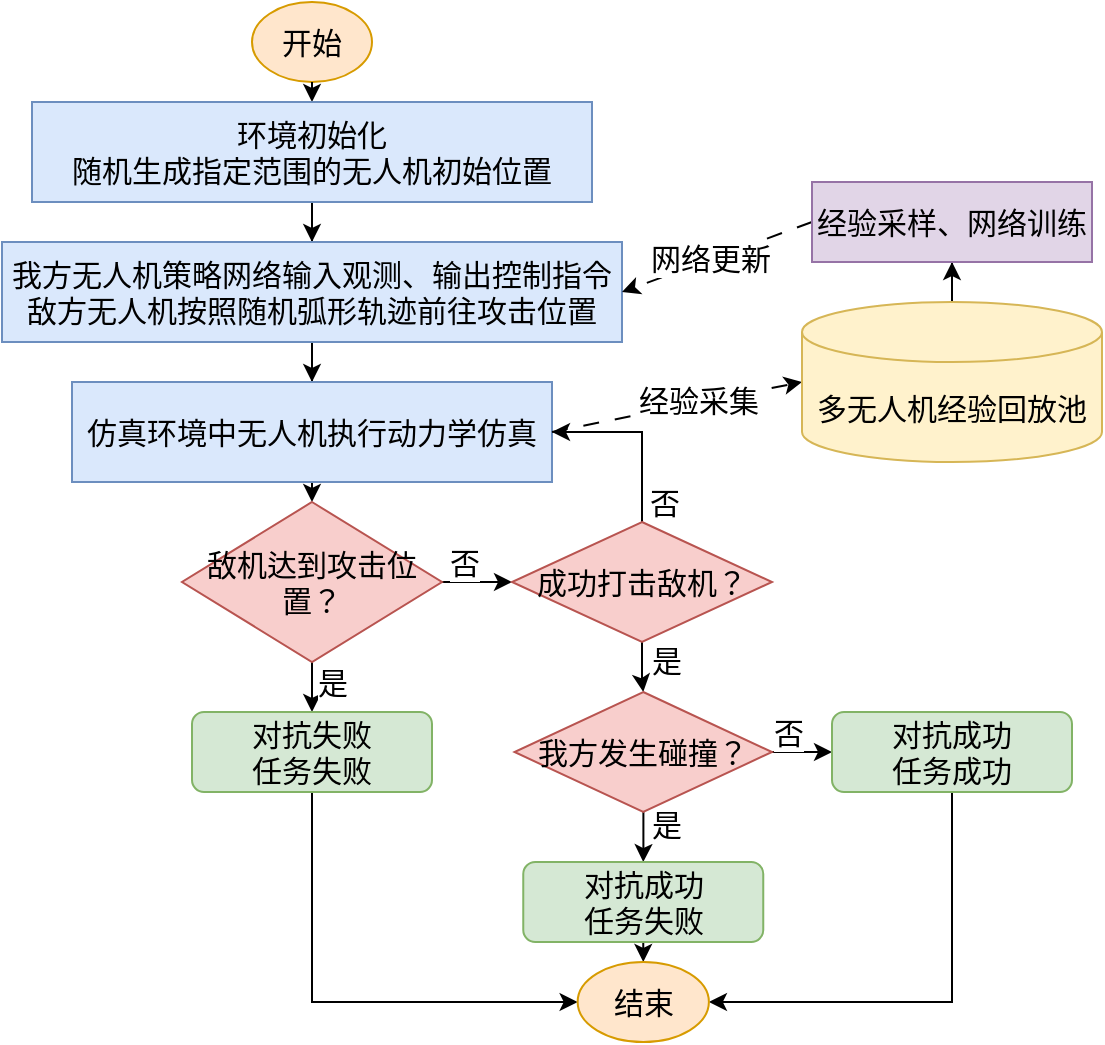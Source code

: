 <mxfile version="24.8.3">
  <diagram name="第 1 页" id="HbvuxJpexQXpHqL3rPaI">
    <mxGraphModel dx="1188" dy="651" grid="1" gridSize="10" guides="1" tooltips="1" connect="1" arrows="1" fold="1" page="1" pageScale="1" pageWidth="827" pageHeight="1169" math="0" shadow="0">
      <root>
        <mxCell id="0" />
        <mxCell id="1" parent="0" />
        <mxCell id="FGRro3DLB332El5FIr0W-1" value="开始" style="ellipse;whiteSpace=wrap;html=1;fillColor=#ffe6cc;strokeColor=#d79b00;fontSize=15;" parent="1" vertex="1">
          <mxGeometry x="180" y="190" width="60" height="40" as="geometry" />
        </mxCell>
        <mxCell id="FGRro3DLB332El5FIr0W-2" style="edgeStyle=orthogonalEdgeStyle;rounded=0;orthogonalLoop=1;jettySize=auto;html=1;exitX=0.5;exitY=1;exitDx=0;exitDy=0;entryX=0.5;entryY=0;entryDx=0;entryDy=0;fontSize=15;" parent="1" source="FGRro3DLB332El5FIr0W-1" target="FGRro3DLB332El5FIr0W-4" edge="1">
          <mxGeometry relative="1" as="geometry">
            <mxPoint x="210" y="160" as="sourcePoint" />
          </mxGeometry>
        </mxCell>
        <mxCell id="FGRro3DLB332El5FIr0W-3" style="edgeStyle=orthogonalEdgeStyle;rounded=0;orthogonalLoop=1;jettySize=auto;html=1;entryX=0.5;entryY=0;entryDx=0;entryDy=0;fontSize=15;" parent="1" source="FGRro3DLB332El5FIr0W-4" target="FGRro3DLB332El5FIr0W-6" edge="1">
          <mxGeometry relative="1" as="geometry" />
        </mxCell>
        <mxCell id="FGRro3DLB332El5FIr0W-4" value="环境初始化&lt;div style=&quot;font-size: 15px;&quot;&gt;随机生成指定范围的无人机初始位置&lt;/div&gt;" style="rounded=0;whiteSpace=wrap;html=1;fillColor=#dae8fc;strokeColor=#6c8ebf;fontSize=15;" parent="1" vertex="1">
          <mxGeometry x="70" y="240" width="280" height="50" as="geometry" />
        </mxCell>
        <mxCell id="FGRro3DLB332El5FIr0W-5" style="edgeStyle=orthogonalEdgeStyle;rounded=0;orthogonalLoop=1;jettySize=auto;html=1;entryX=0.5;entryY=0;entryDx=0;entryDy=0;fontSize=15;" parent="1" source="FGRro3DLB332El5FIr0W-6" target="FGRro3DLB332El5FIr0W-8" edge="1">
          <mxGeometry relative="1" as="geometry" />
        </mxCell>
        <mxCell id="FGRro3DLB332El5FIr0W-6" value="我方无人机策略网络输入观测、输出控制指令&lt;div style=&quot;font-size: 15px;&quot;&gt;&lt;/div&gt;&lt;div style=&quot;font-size: 15px;&quot;&gt;敌方无人机按照随机弧形轨迹前往攻击位置&lt;/div&gt;" style="rounded=0;whiteSpace=wrap;html=1;fillColor=#dae8fc;strokeColor=#6c8ebf;fontSize=15;" parent="1" vertex="1">
          <mxGeometry x="55" y="310" width="310" height="50" as="geometry" />
        </mxCell>
        <mxCell id="FGRro3DLB332El5FIr0W-7" style="edgeStyle=orthogonalEdgeStyle;rounded=0;orthogonalLoop=1;jettySize=auto;html=1;exitX=0.5;exitY=1;exitDx=0;exitDy=0;entryX=0.5;entryY=0;entryDx=0;entryDy=0;fontSize=15;" parent="1" source="FGRro3DLB332El5FIr0W-8" target="FGRro3DLB332El5FIr0W-13" edge="1">
          <mxGeometry relative="1" as="geometry" />
        </mxCell>
        <mxCell id="FGRro3DLB332El5FIr0W-8" value="仿真环境中无人机执行动力学仿真" style="rounded=0;whiteSpace=wrap;html=1;fillColor=#dae8fc;strokeColor=#6c8ebf;fontSize=15;" parent="1" vertex="1">
          <mxGeometry x="90" y="380" width="240" height="50" as="geometry" />
        </mxCell>
        <mxCell id="FGRro3DLB332El5FIr0W-9" style="edgeStyle=orthogonalEdgeStyle;rounded=0;orthogonalLoop=1;jettySize=auto;html=1;exitX=1;exitY=0.5;exitDx=0;exitDy=0;entryX=0;entryY=0.5;entryDx=0;entryDy=0;fontSize=15;" parent="1" source="FGRro3DLB332El5FIr0W-13" target="FGRro3DLB332El5FIr0W-18" edge="1">
          <mxGeometry relative="1" as="geometry">
            <mxPoint x="330" y="490.286" as="targetPoint" />
          </mxGeometry>
        </mxCell>
        <mxCell id="FGRro3DLB332El5FIr0W-10" value="否" style="edgeLabel;html=1;align=center;verticalAlign=middle;resizable=0;points=[];fontSize=15;" parent="FGRro3DLB332El5FIr0W-9" vertex="1" connectable="0">
          <mxGeometry x="-0.105" y="-2" relative="1" as="geometry">
            <mxPoint x="-5" y="-12" as="offset" />
          </mxGeometry>
        </mxCell>
        <mxCell id="FGRro3DLB332El5FIr0W-11" style="edgeStyle=orthogonalEdgeStyle;rounded=0;orthogonalLoop=1;jettySize=auto;html=1;exitX=0.5;exitY=1;exitDx=0;exitDy=0;entryX=0.5;entryY=0;entryDx=0;entryDy=0;fontSize=15;" parent="1" source="FGRro3DLB332El5FIr0W-13" target="FGRro3DLB332El5FIr0W-25" edge="1">
          <mxGeometry relative="1" as="geometry">
            <mxPoint x="210" y="570" as="targetPoint" />
          </mxGeometry>
        </mxCell>
        <mxCell id="FGRro3DLB332El5FIr0W-12" value="是" style="edgeLabel;html=1;align=center;verticalAlign=middle;resizable=0;points=[];fontSize=15;" parent="FGRro3DLB332El5FIr0W-11" vertex="1" connectable="0">
          <mxGeometry x="-0.186" relative="1" as="geometry">
            <mxPoint x="10" as="offset" />
          </mxGeometry>
        </mxCell>
        <mxCell id="FGRro3DLB332El5FIr0W-13" value="敌机达到攻击位置？" style="rhombus;whiteSpace=wrap;html=1;fillColor=#f8cecc;strokeColor=#b85450;fontSize=15;" parent="1" vertex="1">
          <mxGeometry x="145" y="440" width="130" height="80" as="geometry" />
        </mxCell>
        <mxCell id="FGRro3DLB332El5FIr0W-14" style="edgeStyle=orthogonalEdgeStyle;rounded=0;orthogonalLoop=1;jettySize=auto;html=1;exitX=0.5;exitY=0;exitDx=0;exitDy=0;entryX=1;entryY=0.5;entryDx=0;entryDy=0;fontSize=15;" parent="1" source="FGRro3DLB332El5FIr0W-18" target="FGRro3DLB332El5FIr0W-8" edge="1">
          <mxGeometry relative="1" as="geometry" />
        </mxCell>
        <mxCell id="FGRro3DLB332El5FIr0W-15" value="否" style="edgeLabel;html=1;align=center;verticalAlign=middle;resizable=0;points=[];fontSize=15;" parent="FGRro3DLB332El5FIr0W-14" vertex="1" connectable="0">
          <mxGeometry x="-0.419" y="1" relative="1" as="geometry">
            <mxPoint x="12" y="16" as="offset" />
          </mxGeometry>
        </mxCell>
        <mxCell id="FGRro3DLB332El5FIr0W-16" style="edgeStyle=orthogonalEdgeStyle;rounded=0;orthogonalLoop=1;jettySize=auto;html=1;entryX=0.5;entryY=0;entryDx=0;entryDy=0;fontSize=15;" parent="1" source="FGRro3DLB332El5FIr0W-18" target="FGRro3DLB332El5FIr0W-23" edge="1">
          <mxGeometry relative="1" as="geometry" />
        </mxCell>
        <mxCell id="FGRro3DLB332El5FIr0W-17" value="是" style="edgeLabel;html=1;align=center;verticalAlign=middle;resizable=0;points=[];fontSize=15;" parent="FGRro3DLB332El5FIr0W-16" vertex="1" connectable="0">
          <mxGeometry x="-0.346" relative="1" as="geometry">
            <mxPoint x="12" as="offset" />
          </mxGeometry>
        </mxCell>
        <mxCell id="FGRro3DLB332El5FIr0W-18" value="成功打击敌机？" style="rhombus;whiteSpace=wrap;html=1;fillColor=#f8cecc;strokeColor=#b85450;fontSize=15;" parent="1" vertex="1">
          <mxGeometry x="310" y="450" width="130" height="60" as="geometry" />
        </mxCell>
        <mxCell id="FGRro3DLB332El5FIr0W-19" style="edgeStyle=orthogonalEdgeStyle;rounded=0;orthogonalLoop=1;jettySize=auto;html=1;entryX=0.5;entryY=0;entryDx=0;entryDy=0;fontSize=15;" parent="1" source="FGRro3DLB332El5FIr0W-23" target="FGRro3DLB332El5FIr0W-27" edge="1">
          <mxGeometry relative="1" as="geometry" />
        </mxCell>
        <mxCell id="FGRro3DLB332El5FIr0W-20" value="是" style="edgeLabel;html=1;align=center;verticalAlign=middle;resizable=0;points=[];fontSize=15;" parent="FGRro3DLB332El5FIr0W-19" vertex="1" connectable="0">
          <mxGeometry x="-0.179" y="2" relative="1" as="geometry">
            <mxPoint x="9" y="-5" as="offset" />
          </mxGeometry>
        </mxCell>
        <mxCell id="FGRro3DLB332El5FIr0W-21" style="edgeStyle=orthogonalEdgeStyle;rounded=0;orthogonalLoop=1;jettySize=auto;html=1;entryX=0;entryY=0.5;entryDx=0;entryDy=0;fontSize=15;" parent="1" source="FGRro3DLB332El5FIr0W-23" target="FGRro3DLB332El5FIr0W-29" edge="1">
          <mxGeometry relative="1" as="geometry" />
        </mxCell>
        <mxCell id="FGRro3DLB332El5FIr0W-22" value="否" style="edgeLabel;html=1;align=center;verticalAlign=middle;resizable=0;points=[];fontSize=15;" parent="FGRro3DLB332El5FIr0W-21" vertex="1" connectable="0">
          <mxGeometry x="-0.698" y="1" relative="1" as="geometry">
            <mxPoint y="-9" as="offset" />
          </mxGeometry>
        </mxCell>
        <mxCell id="FGRro3DLB332El5FIr0W-23" value="我方发生碰撞？" style="rhombus;whiteSpace=wrap;html=1;fillColor=#f8cecc;strokeColor=#b85450;fontSize=15;" parent="1" vertex="1">
          <mxGeometry x="311.25" y="535" width="128.75" height="60" as="geometry" />
        </mxCell>
        <mxCell id="FGRro3DLB332El5FIr0W-24" style="edgeStyle=orthogonalEdgeStyle;rounded=0;orthogonalLoop=1;jettySize=auto;html=1;exitX=0.5;exitY=1;exitDx=0;exitDy=0;entryX=0;entryY=0.5;entryDx=0;entryDy=0;fontSize=15;" parent="1" source="FGRro3DLB332El5FIr0W-25" target="FGRro3DLB332El5FIr0W-30" edge="1">
          <mxGeometry relative="1" as="geometry" />
        </mxCell>
        <mxCell id="FGRro3DLB332El5FIr0W-25" value="对抗失败&lt;div&gt;任务失败&lt;/div&gt;" style="rounded=1;whiteSpace=wrap;html=1;fillColor=#d5e8d4;strokeColor=#82b366;fontSize=15;" parent="1" vertex="1">
          <mxGeometry x="150" y="545" width="120" height="40" as="geometry" />
        </mxCell>
        <mxCell id="FGRro3DLB332El5FIr0W-26" style="edgeStyle=orthogonalEdgeStyle;rounded=0;orthogonalLoop=1;jettySize=auto;html=1;exitX=0.5;exitY=1;exitDx=0;exitDy=0;entryX=0.5;entryY=0;entryDx=0;entryDy=0;fontSize=15;" parent="1" source="FGRro3DLB332El5FIr0W-27" target="FGRro3DLB332El5FIr0W-30" edge="1">
          <mxGeometry relative="1" as="geometry" />
        </mxCell>
        <mxCell id="FGRro3DLB332El5FIr0W-27" value="对抗成功&lt;div&gt;任务失败&lt;/div&gt;" style="rounded=1;whiteSpace=wrap;html=1;fillColor=#d5e8d4;strokeColor=#82b366;fontSize=15;" parent="1" vertex="1">
          <mxGeometry x="315.63" y="620" width="120" height="40" as="geometry" />
        </mxCell>
        <mxCell id="FGRro3DLB332El5FIr0W-28" style="edgeStyle=orthogonalEdgeStyle;rounded=0;orthogonalLoop=1;jettySize=auto;html=1;exitX=0.5;exitY=1;exitDx=0;exitDy=0;entryX=1;entryY=0.5;entryDx=0;entryDy=0;fontSize=15;" parent="1" source="FGRro3DLB332El5FIr0W-29" target="FGRro3DLB332El5FIr0W-30" edge="1">
          <mxGeometry relative="1" as="geometry" />
        </mxCell>
        <mxCell id="FGRro3DLB332El5FIr0W-29" value="对抗成功&lt;div&gt;任务成功&lt;/div&gt;" style="rounded=1;whiteSpace=wrap;html=1;fillColor=#d5e8d4;strokeColor=#82b366;fontSize=15;" parent="1" vertex="1">
          <mxGeometry x="470" y="545" width="120" height="40" as="geometry" />
        </mxCell>
        <mxCell id="FGRro3DLB332El5FIr0W-30" value="结束" style="ellipse;whiteSpace=wrap;html=1;fillColor=#ffe6cc;strokeColor=#d79b00;fontSize=15;" parent="1" vertex="1">
          <mxGeometry x="342.82" y="670" width="65.63" height="40" as="geometry" />
        </mxCell>
        <mxCell id="370ug751zeaEy-KsIYsY-1" value="" style="endArrow=classic;html=1;rounded=0;exitX=1;exitY=0.5;exitDx=0;exitDy=0;entryX=0;entryY=0.5;entryDx=0;entryDy=0;entryPerimeter=0;dashed=1;dashPattern=8 8;fontSize=15;" edge="1" parent="1" source="FGRro3DLB332El5FIr0W-8" target="370ug751zeaEy-KsIYsY-2">
          <mxGeometry width="50" height="50" relative="1" as="geometry">
            <mxPoint x="320" y="400" as="sourcePoint" />
            <mxPoint x="440" y="360" as="targetPoint" />
          </mxGeometry>
        </mxCell>
        <mxCell id="370ug751zeaEy-KsIYsY-6" value="经验采集" style="edgeLabel;html=1;align=center;verticalAlign=middle;resizable=0;points=[];fontSize=15;" vertex="1" connectable="0" parent="370ug751zeaEy-KsIYsY-1">
          <mxGeometry x="0.165" y="2" relative="1" as="geometry">
            <mxPoint as="offset" />
          </mxGeometry>
        </mxCell>
        <mxCell id="370ug751zeaEy-KsIYsY-4" value="" style="edgeStyle=orthogonalEdgeStyle;rounded=0;orthogonalLoop=1;jettySize=auto;html=1;fontSize=15;" edge="1" parent="1" source="370ug751zeaEy-KsIYsY-2" target="370ug751zeaEy-KsIYsY-3">
          <mxGeometry relative="1" as="geometry" />
        </mxCell>
        <mxCell id="370ug751zeaEy-KsIYsY-2" value="多无人机经验回放池" style="shape=cylinder3;whiteSpace=wrap;html=1;boundedLbl=1;backgroundOutline=1;size=15;fillColor=#fff2cc;strokeColor=#d6b656;fontSize=15;" vertex="1" parent="1">
          <mxGeometry x="455" y="340" width="150" height="80" as="geometry" />
        </mxCell>
        <mxCell id="370ug751zeaEy-KsIYsY-5" style="rounded=0;orthogonalLoop=1;jettySize=auto;html=1;entryX=1;entryY=0.5;entryDx=0;entryDy=0;dashed=1;exitX=0;exitY=0.5;exitDx=0;exitDy=0;dashPattern=8 8;fontSize=15;" edge="1" parent="1" source="370ug751zeaEy-KsIYsY-3" target="FGRro3DLB332El5FIr0W-6">
          <mxGeometry relative="1" as="geometry" />
        </mxCell>
        <mxCell id="370ug751zeaEy-KsIYsY-7" value="网络更新" style="edgeLabel;html=1;align=center;verticalAlign=middle;resizable=0;points=[];fontSize=15;" vertex="1" connectable="0" parent="370ug751zeaEy-KsIYsY-5">
          <mxGeometry x="0.081" y="-1" relative="1" as="geometry">
            <mxPoint as="offset" />
          </mxGeometry>
        </mxCell>
        <mxCell id="370ug751zeaEy-KsIYsY-3" value="经验采样、网络训练" style="whiteSpace=wrap;html=1;fillColor=#e1d5e7;strokeColor=#9673a6;fontSize=15;" vertex="1" parent="1">
          <mxGeometry x="460" y="280" width="140" height="40" as="geometry" />
        </mxCell>
      </root>
    </mxGraphModel>
  </diagram>
</mxfile>
